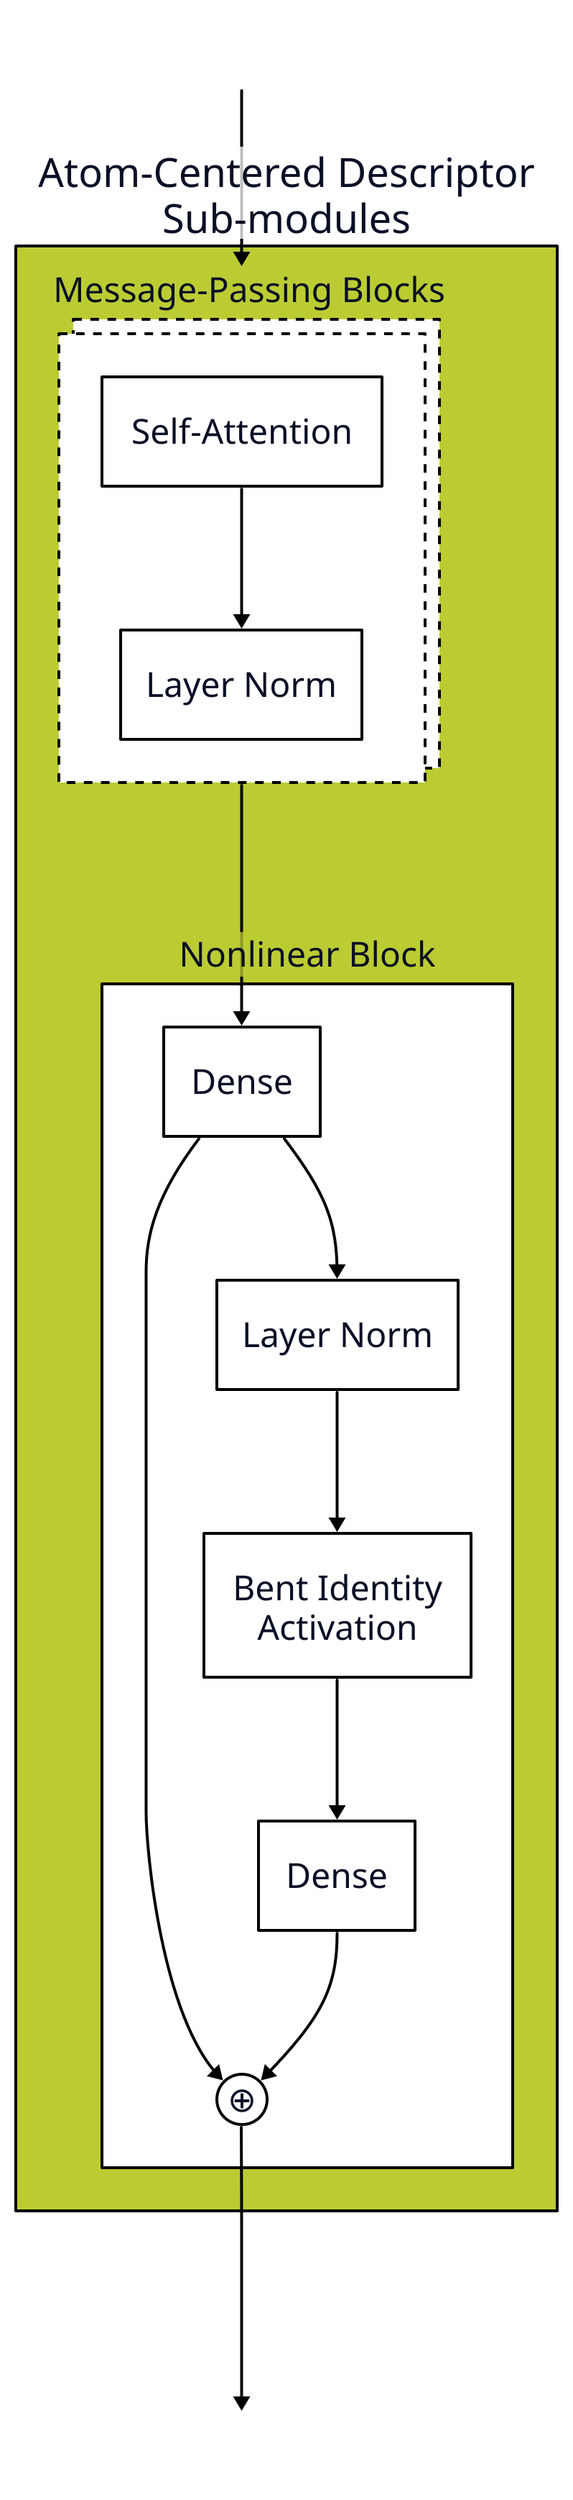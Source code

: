 # direction: right
 
vars: {
    d2-config: {
      layout-engine: elk
      pad: 10
    #   theme-id: 101
    }
}

ac: Atom-Centered Descriptor \n Sub-modules {
    class: ac
    mp_block:  Message-Passing Blocks {
        class: in_module
        direction: right
        style: {stroke-dash: 3; multiple: true}
        sa: Self-Attention {class: in_module}
        mpln: Layer Norm{class: in_module}
        sa -> mpln: {style: {stroke: "#000000"; font-color: black}}
    }
    nl_block: Nonlinear Block {
        class: in_module
        nld1: Dense {class: in_module}
        nld2: Dense {class: in_module}
        nlln: Layer Norm {class: in_module}
        nlbia: Bent Identity\nActivation {class: in_module}
        nlrc: ⊕ {class: operator}
        nld1 -> nlln -> nlbia -> nld2: {style: {stroke: "#000000"; font-color: black}}
        nld1 -> nlrc: {style: {stroke: "#000000"; font-color: black}}
        nld2 -> nlrc: {style: {stroke: "#000000"; font-color: black}}
    }

    mp_block -> nl_block.nld1: {style: {stroke: "#000000"; font-color: black}}
}
embedding_for_rescon: {class: empty; label: ""}
indexed_sum_for_mp: {class: empty; label: ""}
indexed_sum_for_mp -> ac.mp_block: {style: {stroke: "#000000"; font-color: black}}
nlout: {class: empty; label: ""}
ac.nl_block.nlrc -> nlout: {style: {stroke: "#000000"; font-color: black}}

classes: {
    operator: {shape: circle
               width: 35
               height: 35
               style: {fill: "#FFFFFF"
                       stroke: "#000000"
                       font-size: 24
                      }
    }
    empty: {
            width: 50
            height: 50
            style: {
                fill: transparent
                stroke: transparent
                font-size: 24
            }
    }
    sarb: {
        style: {
            fill: "#44BB99"
            stroke: "#000000"
        }
    }
    in_module: {
        style: {
            fill: "#FFFFFF"
            stroke: "#000000"
            bold: true
            font-size: 24
        }
    }
    ac: {
        style: {
            fill: "#BBCC33"
            stroke: "#000000"
            bold: true
            font-size: 28
        }
    }
    bc: {
        style: {
            fill: "#EEDD88"
            stroke: "#000000"
        }
    }
    rd: {
        style: {
            fill: "#EE8866"
            stroke: "#000000"
        }
    }
    ro: {
        style: {
            fill: "#FFAABB"
            stroke: "#000000"
        }
    }
    outs: {
        style: {
            fill: "#DDDDDD"
            stroke: "#000000"
            multiple: true
        }
    }
    input : {
        width: 50
        height: 50
        style: {
            fill: "#99DDFF"
            stroke: "#000000"
            multiple: true
        }
    }
}
